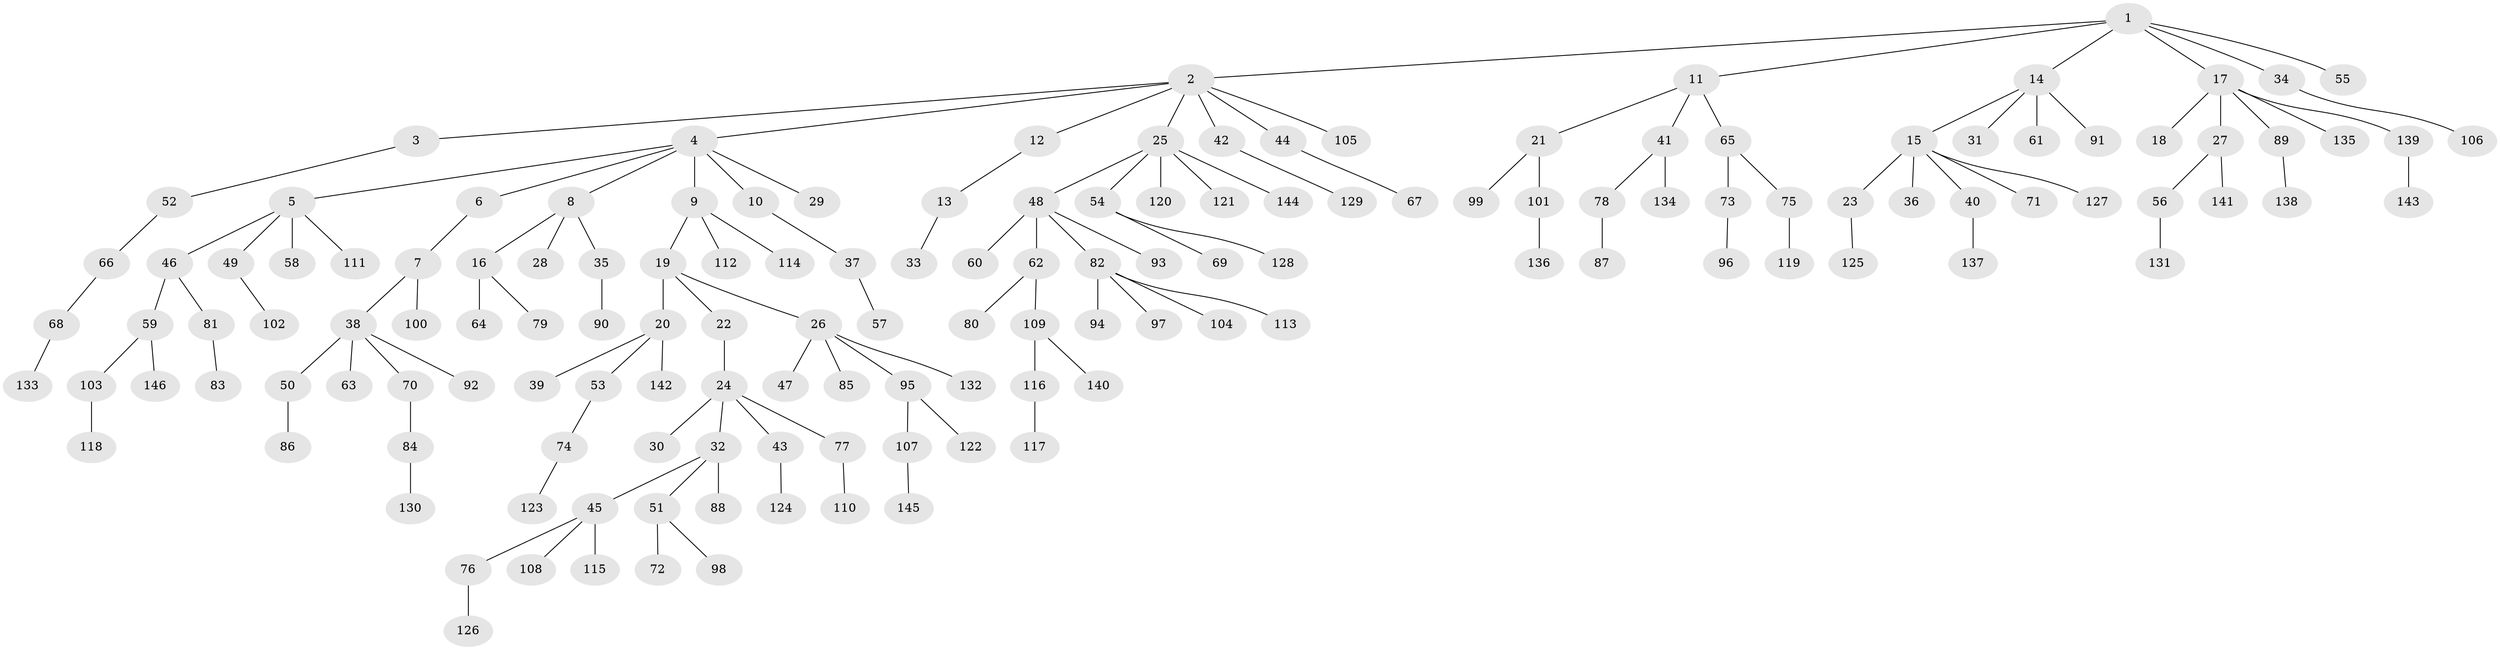 // Generated by graph-tools (version 1.1) at 2025/15/03/09/25 04:15:41]
// undirected, 146 vertices, 145 edges
graph export_dot {
graph [start="1"]
  node [color=gray90,style=filled];
  1;
  2;
  3;
  4;
  5;
  6;
  7;
  8;
  9;
  10;
  11;
  12;
  13;
  14;
  15;
  16;
  17;
  18;
  19;
  20;
  21;
  22;
  23;
  24;
  25;
  26;
  27;
  28;
  29;
  30;
  31;
  32;
  33;
  34;
  35;
  36;
  37;
  38;
  39;
  40;
  41;
  42;
  43;
  44;
  45;
  46;
  47;
  48;
  49;
  50;
  51;
  52;
  53;
  54;
  55;
  56;
  57;
  58;
  59;
  60;
  61;
  62;
  63;
  64;
  65;
  66;
  67;
  68;
  69;
  70;
  71;
  72;
  73;
  74;
  75;
  76;
  77;
  78;
  79;
  80;
  81;
  82;
  83;
  84;
  85;
  86;
  87;
  88;
  89;
  90;
  91;
  92;
  93;
  94;
  95;
  96;
  97;
  98;
  99;
  100;
  101;
  102;
  103;
  104;
  105;
  106;
  107;
  108;
  109;
  110;
  111;
  112;
  113;
  114;
  115;
  116;
  117;
  118;
  119;
  120;
  121;
  122;
  123;
  124;
  125;
  126;
  127;
  128;
  129;
  130;
  131;
  132;
  133;
  134;
  135;
  136;
  137;
  138;
  139;
  140;
  141;
  142;
  143;
  144;
  145;
  146;
  1 -- 2;
  1 -- 11;
  1 -- 14;
  1 -- 17;
  1 -- 34;
  1 -- 55;
  2 -- 3;
  2 -- 4;
  2 -- 12;
  2 -- 25;
  2 -- 42;
  2 -- 44;
  2 -- 105;
  3 -- 52;
  4 -- 5;
  4 -- 6;
  4 -- 8;
  4 -- 9;
  4 -- 10;
  4 -- 29;
  5 -- 46;
  5 -- 49;
  5 -- 58;
  5 -- 111;
  6 -- 7;
  7 -- 38;
  7 -- 100;
  8 -- 16;
  8 -- 28;
  8 -- 35;
  9 -- 19;
  9 -- 112;
  9 -- 114;
  10 -- 37;
  11 -- 21;
  11 -- 41;
  11 -- 65;
  12 -- 13;
  13 -- 33;
  14 -- 15;
  14 -- 31;
  14 -- 61;
  14 -- 91;
  15 -- 23;
  15 -- 36;
  15 -- 40;
  15 -- 71;
  15 -- 127;
  16 -- 64;
  16 -- 79;
  17 -- 18;
  17 -- 27;
  17 -- 89;
  17 -- 135;
  17 -- 139;
  19 -- 20;
  19 -- 22;
  19 -- 26;
  20 -- 39;
  20 -- 53;
  20 -- 142;
  21 -- 99;
  21 -- 101;
  22 -- 24;
  23 -- 125;
  24 -- 30;
  24 -- 32;
  24 -- 43;
  24 -- 77;
  25 -- 48;
  25 -- 54;
  25 -- 120;
  25 -- 121;
  25 -- 144;
  26 -- 47;
  26 -- 85;
  26 -- 95;
  26 -- 132;
  27 -- 56;
  27 -- 141;
  32 -- 45;
  32 -- 51;
  32 -- 88;
  34 -- 106;
  35 -- 90;
  37 -- 57;
  38 -- 50;
  38 -- 63;
  38 -- 70;
  38 -- 92;
  40 -- 137;
  41 -- 78;
  41 -- 134;
  42 -- 129;
  43 -- 124;
  44 -- 67;
  45 -- 76;
  45 -- 108;
  45 -- 115;
  46 -- 59;
  46 -- 81;
  48 -- 60;
  48 -- 62;
  48 -- 82;
  48 -- 93;
  49 -- 102;
  50 -- 86;
  51 -- 72;
  51 -- 98;
  52 -- 66;
  53 -- 74;
  54 -- 69;
  54 -- 128;
  56 -- 131;
  59 -- 103;
  59 -- 146;
  62 -- 80;
  62 -- 109;
  65 -- 73;
  65 -- 75;
  66 -- 68;
  68 -- 133;
  70 -- 84;
  73 -- 96;
  74 -- 123;
  75 -- 119;
  76 -- 126;
  77 -- 110;
  78 -- 87;
  81 -- 83;
  82 -- 94;
  82 -- 97;
  82 -- 104;
  82 -- 113;
  84 -- 130;
  89 -- 138;
  95 -- 107;
  95 -- 122;
  101 -- 136;
  103 -- 118;
  107 -- 145;
  109 -- 116;
  109 -- 140;
  116 -- 117;
  139 -- 143;
}

